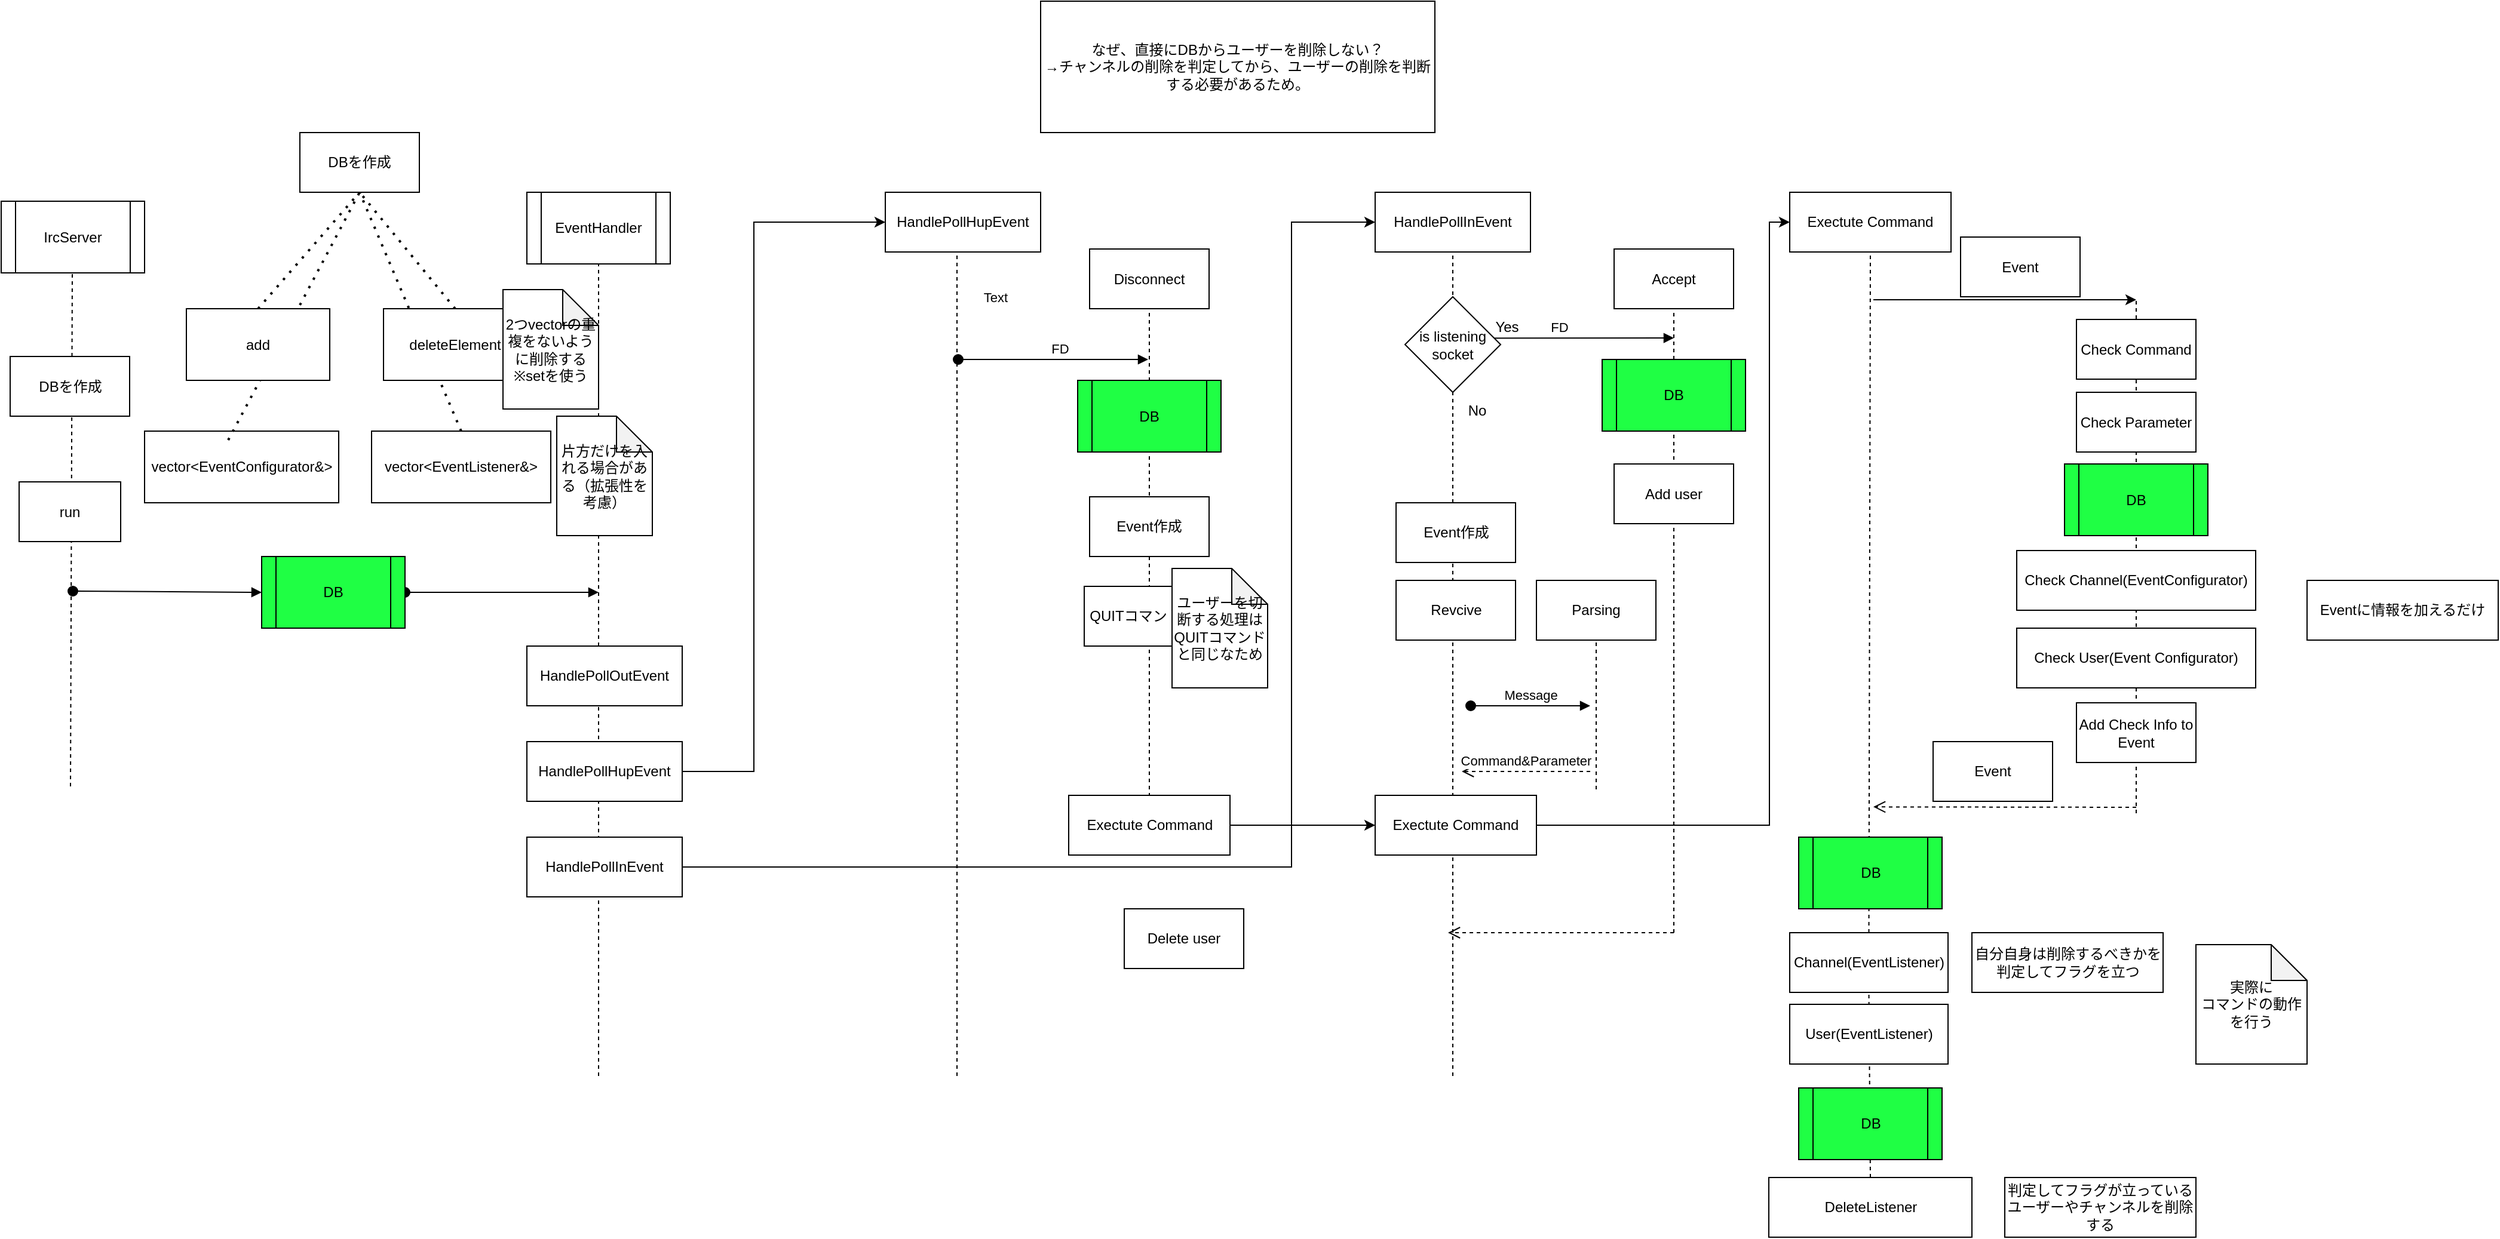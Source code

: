 <mxfile version="24.7.17">
  <diagram name="Page-1" id="13e1069c-82ec-6db2-03f1-153e76fe0fe0">
    <mxGraphModel dx="2459" dy="2422" grid="1" gridSize="10" guides="1" tooltips="1" connect="1" arrows="1" fold="1" page="1" pageScale="1" pageWidth="1100" pageHeight="850" background="none" math="0" shadow="0">
      <root>
        <mxCell id="0" />
        <mxCell id="1" parent="0" />
        <mxCell id="Utzet_RcOg0IqEUwT1VO-1" value="EventHandler" style="shape=process;whiteSpace=wrap;html=1;backgroundOutline=1;" parent="1" vertex="1">
          <mxGeometry x="240" y="-740" width="120" height="60" as="geometry" />
        </mxCell>
        <mxCell id="Utzet_RcOg0IqEUwT1VO-2" value="" style="endArrow=none;dashed=1;html=1;rounded=0;entryX=0.5;entryY=1;entryDx=0;entryDy=0;" parent="1" target="Utzet_RcOg0IqEUwT1VO-1" edge="1">
          <mxGeometry width="50" height="50" relative="1" as="geometry">
            <mxPoint x="300" as="sourcePoint" />
            <mxPoint x="165" y="-400" as="targetPoint" />
          </mxGeometry>
        </mxCell>
        <mxCell id="Utzet_RcOg0IqEUwT1VO-4" value="IrcServer" style="shape=process;whiteSpace=wrap;html=1;backgroundOutline=1;" parent="1" vertex="1">
          <mxGeometry x="-200" y="-732.5" width="120" height="60" as="geometry" />
        </mxCell>
        <mxCell id="Utzet_RcOg0IqEUwT1VO-5" value="" style="endArrow=none;dashed=1;html=1;rounded=0;entryX=0.5;entryY=1;entryDx=0;entryDy=0;" parent="1" edge="1">
          <mxGeometry width="50" height="50" relative="1" as="geometry">
            <mxPoint x="-142" y="-242.5" as="sourcePoint" />
            <mxPoint x="-140.5" y="-672.5" as="targetPoint" />
          </mxGeometry>
        </mxCell>
        <mxCell id="Utzet_RcOg0IqEUwT1VO-6" value="DBを作成" style="rounded=0;whiteSpace=wrap;html=1;fontStyle=0" parent="1" vertex="1">
          <mxGeometry x="-192.5" y="-602.5" width="100" height="50" as="geometry" />
        </mxCell>
        <mxCell id="Utzet_RcOg0IqEUwT1VO-9" value="run" style="rounded=0;whiteSpace=wrap;html=1;" parent="1" vertex="1">
          <mxGeometry x="-185" y="-497.5" width="85" height="50" as="geometry" />
        </mxCell>
        <mxCell id="Utzet_RcOg0IqEUwT1VO-20" style="edgeStyle=orthogonalEdgeStyle;rounded=0;orthogonalLoop=1;jettySize=auto;html=1;exitX=1;exitY=0.5;exitDx=0;exitDy=0;entryX=0;entryY=0.5;entryDx=0;entryDy=0;" parent="1" source="Utzet_RcOg0IqEUwT1VO-15" target="Utzet_RcOg0IqEUwT1VO-19" edge="1">
          <mxGeometry relative="1" as="geometry">
            <Array as="points">
              <mxPoint x="880" y="-175" />
              <mxPoint x="880" y="-715" />
            </Array>
          </mxGeometry>
        </mxCell>
        <mxCell id="Utzet_RcOg0IqEUwT1VO-15" value="HandlePollInEvent" style="rounded=0;whiteSpace=wrap;html=1;" parent="1" vertex="1">
          <mxGeometry x="240" y="-200" width="130" height="50" as="geometry" />
        </mxCell>
        <mxCell id="Utzet_RcOg0IqEUwT1VO-16" value="HandlePollOutEvent" style="rounded=0;whiteSpace=wrap;html=1;" parent="1" vertex="1">
          <mxGeometry x="240" y="-360" width="130" height="50" as="geometry" />
        </mxCell>
        <mxCell id="207uhRGWZe7wrmqpFzqo-30" style="edgeStyle=orthogonalEdgeStyle;rounded=0;orthogonalLoop=1;jettySize=auto;html=1;entryX=0;entryY=0.5;entryDx=0;entryDy=0;" parent="1" source="Utzet_RcOg0IqEUwT1VO-17" target="CLaO6KBTluZB6lomquzr-1" edge="1">
          <mxGeometry relative="1" as="geometry">
            <Array as="points">
              <mxPoint x="430" y="-255" />
              <mxPoint x="430" y="-715" />
            </Array>
            <mxPoint x="640" y="-720" as="targetPoint" />
          </mxGeometry>
        </mxCell>
        <mxCell id="Utzet_RcOg0IqEUwT1VO-17" value="HandlePollHupEvent" style="rounded=0;whiteSpace=wrap;html=1;" parent="1" vertex="1">
          <mxGeometry x="240" y="-280" width="130" height="50" as="geometry" />
        </mxCell>
        <mxCell id="Utzet_RcOg0IqEUwT1VO-19" value="HandlePollInEvent" style="rounded=0;whiteSpace=wrap;html=1;" parent="1" vertex="1">
          <mxGeometry x="950" y="-740" width="130" height="50" as="geometry" />
        </mxCell>
        <mxCell id="Utzet_RcOg0IqEUwT1VO-21" value="" style="endArrow=none;dashed=1;html=1;rounded=0;entryX=0.5;entryY=1;entryDx=0;entryDy=0;" parent="1" target="Utzet_RcOg0IqEUwT1VO-19" edge="1">
          <mxGeometry width="50" height="50" relative="1" as="geometry">
            <mxPoint x="1015" as="sourcePoint" />
            <mxPoint x="1030" y="-450" as="targetPoint" />
          </mxGeometry>
        </mxCell>
        <mxCell id="Utzet_RcOg0IqEUwT1VO-3" value="Event作成" style="rounded=0;whiteSpace=wrap;html=1;" parent="1" vertex="1">
          <mxGeometry x="967.5" y="-480" width="100" height="50" as="geometry" />
        </mxCell>
        <mxCell id="Utzet_RcOg0IqEUwT1VO-22" value="Accept" style="rounded=0;whiteSpace=wrap;html=1;" parent="1" vertex="1">
          <mxGeometry x="1150" y="-692.5" width="100" height="50" as="geometry" />
        </mxCell>
        <mxCell id="Utzet_RcOg0IqEUwT1VO-23" value="Revcive" style="rounded=0;whiteSpace=wrap;html=1;" parent="1" vertex="1">
          <mxGeometry x="967.5" y="-415" width="100" height="50" as="geometry" />
        </mxCell>
        <mxCell id="Utzet_RcOg0IqEUwT1VO-27" value="" style="endArrow=none;dashed=1;html=1;rounded=0;entryX=0.5;entryY=1;entryDx=0;entryDy=0;" parent="1" target="Utzet_RcOg0IqEUwT1VO-24" edge="1">
          <mxGeometry width="50" height="50" relative="1" as="geometry">
            <mxPoint x="1135" y="-240" as="sourcePoint" />
            <mxPoint x="972.5" y="-345" as="targetPoint" />
          </mxGeometry>
        </mxCell>
        <mxCell id="Utzet_RcOg0IqEUwT1VO-29" value="Message" style="html=1;verticalAlign=bottom;startArrow=oval;startFill=1;endArrow=block;startSize=8;curved=0;rounded=0;" parent="1" edge="1">
          <mxGeometry width="60" relative="1" as="geometry">
            <mxPoint x="1030" y="-310" as="sourcePoint" />
            <mxPoint x="1130" y="-310" as="targetPoint" />
          </mxGeometry>
        </mxCell>
        <mxCell id="Utzet_RcOg0IqEUwT1VO-30" value="Command&amp;amp;Parameter" style="html=1;verticalAlign=bottom;endArrow=open;dashed=1;endSize=8;curved=0;rounded=0;" parent="1" edge="1">
          <mxGeometry relative="1" as="geometry">
            <mxPoint x="1130" y="-255" as="sourcePoint" />
            <mxPoint x="1022.5" y="-255" as="targetPoint" />
          </mxGeometry>
        </mxCell>
        <mxCell id="Utzet_RcOg0IqEUwT1VO-35" style="edgeStyle=orthogonalEdgeStyle;rounded=0;orthogonalLoop=1;jettySize=auto;html=1;entryX=0;entryY=0.5;entryDx=0;entryDy=0;exitX=1;exitY=0.5;exitDx=0;exitDy=0;" parent="1" source="Utzet_RcOg0IqEUwT1VO-33" target="Utzet_RcOg0IqEUwT1VO-34" edge="1">
          <mxGeometry relative="1" as="geometry">
            <Array as="points">
              <mxPoint x="1280" y="-210" />
              <mxPoint x="1280" y="-715" />
            </Array>
          </mxGeometry>
        </mxCell>
        <mxCell id="Utzet_RcOg0IqEUwT1VO-33" value="Exectute Command" style="rounded=0;whiteSpace=wrap;html=1;" parent="1" vertex="1">
          <mxGeometry x="950" y="-235" width="135" height="50" as="geometry" />
        </mxCell>
        <mxCell id="Utzet_RcOg0IqEUwT1VO-34" value="Exectute Command" style="rounded=0;whiteSpace=wrap;html=1;" parent="1" vertex="1">
          <mxGeometry x="1297" y="-740" width="135" height="50" as="geometry" />
        </mxCell>
        <mxCell id="Utzet_RcOg0IqEUwT1VO-36" value="" style="endArrow=none;dashed=1;html=1;rounded=0;entryX=0.5;entryY=1;entryDx=0;entryDy=0;exitX=0.5;exitY=0;exitDx=0;exitDy=0;" parent="1" source="207uhRGWZe7wrmqpFzqo-31" target="Utzet_RcOg0IqEUwT1VO-34" edge="1">
          <mxGeometry width="50" height="50" relative="1" as="geometry">
            <mxPoint x="1365" y="-40" as="sourcePoint" />
            <mxPoint x="1377" y="-680" as="targetPoint" />
          </mxGeometry>
        </mxCell>
        <mxCell id="Utzet_RcOg0IqEUwT1VO-38" value="DeleteListener" style="rounded=0;whiteSpace=wrap;html=1;" parent="1" vertex="1">
          <mxGeometry x="1279.5" y="85" width="170" height="50" as="geometry" />
        </mxCell>
        <mxCell id="Utzet_RcOg0IqEUwT1VO-40" value="" style="endArrow=none;dashed=1;html=1;rounded=0;entryX=0.5;entryY=1;entryDx=0;entryDy=0;" parent="1" edge="1" target="Utzet_RcOg0IqEUwT1VO-22">
          <mxGeometry width="50" height="50" relative="1" as="geometry">
            <mxPoint x="1200" y="-120" as="sourcePoint" />
            <mxPoint x="1179.58" y="-600" as="targetPoint" />
          </mxGeometry>
        </mxCell>
        <mxCell id="Utzet_RcOg0IqEUwT1VO-41" value="FD" style="html=1;verticalAlign=bottom;startArrow=oval;startFill=1;endArrow=block;startSize=8;curved=0;rounded=0;" parent="1" edge="1">
          <mxGeometry x="-0.065" width="60" relative="1" as="geometry">
            <mxPoint x="1021" y="-617.79" as="sourcePoint" />
            <mxPoint x="1200" y="-618" as="targetPoint" />
            <mxPoint as="offset" />
          </mxGeometry>
        </mxCell>
        <mxCell id="Utzet_RcOg0IqEUwT1VO-42" value="" style="html=1;verticalAlign=bottom;endArrow=open;dashed=1;endSize=8;curved=0;rounded=0;" parent="1" edge="1">
          <mxGeometry relative="1" as="geometry">
            <mxPoint x="1200" y="-120" as="sourcePoint" />
            <mxPoint x="1011" y="-120" as="targetPoint" />
          </mxGeometry>
        </mxCell>
        <mxCell id="Utzet_RcOg0IqEUwT1VO-43" value="Add user" style="rounded=0;whiteSpace=wrap;html=1;" parent="1" vertex="1">
          <mxGeometry x="1150" y="-512.5" width="100" height="50" as="geometry" />
        </mxCell>
        <mxCell id="Utzet_RcOg0IqEUwT1VO-45" value="" style="html=1;verticalAlign=bottom;startArrow=oval;startFill=1;endArrow=block;startSize=8;curved=0;rounded=0;exitX=1;exitY=0.5;exitDx=0;exitDy=0;" parent="1" edge="1" source="207uhRGWZe7wrmqpFzqo-15">
          <mxGeometry width="60" relative="1" as="geometry">
            <mxPoint x="180" y="-405" as="sourcePoint" />
            <mxPoint x="300" y="-405" as="targetPoint" />
          </mxGeometry>
        </mxCell>
        <mxCell id="Utzet_RcOg0IqEUwT1VO-50" value="" style="endArrow=none;dashed=1;html=1;rounded=0;" parent="1" edge="1">
          <mxGeometry width="50" height="50" relative="1" as="geometry">
            <mxPoint x="1587" y="-220" as="sourcePoint" />
            <mxPoint x="1587" y="-650" as="targetPoint" />
          </mxGeometry>
        </mxCell>
        <mxCell id="Utzet_RcOg0IqEUwT1VO-51" value="Check Command" style="rounded=0;whiteSpace=wrap;html=1;" parent="1" vertex="1">
          <mxGeometry x="1537" y="-633.5" width="100" height="50" as="geometry" />
        </mxCell>
        <mxCell id="Utzet_RcOg0IqEUwT1VO-52" value="Check Parameter" style="rounded=0;whiteSpace=wrap;html=1;" parent="1" vertex="1">
          <mxGeometry x="1537" y="-572.5" width="100" height="50" as="geometry" />
        </mxCell>
        <mxCell id="Utzet_RcOg0IqEUwT1VO-53" value="Add Check Info to Event" style="rounded=0;whiteSpace=wrap;html=1;" parent="1" vertex="1">
          <mxGeometry x="1537" y="-312.5" width="100" height="50" as="geometry" />
        </mxCell>
        <mxCell id="Utzet_RcOg0IqEUwT1VO-54" value="Check Channel(EventConfigurator)" style="rounded=0;whiteSpace=wrap;html=1;" parent="1" vertex="1">
          <mxGeometry x="1487" y="-440" width="200" height="50" as="geometry" />
        </mxCell>
        <mxCell id="Utzet_RcOg0IqEUwT1VO-56" value="" style="html=1;verticalAlign=bottom;endArrow=open;dashed=1;endSize=8;curved=0;rounded=0;" parent="1" edge="1">
          <mxGeometry relative="1" as="geometry">
            <mxPoint x="1587" y="-225" as="sourcePoint" />
            <mxPoint x="1367" y="-225.33" as="targetPoint" />
          </mxGeometry>
        </mxCell>
        <mxCell id="Utzet_RcOg0IqEUwT1VO-57" value="Event" style="rounded=0;whiteSpace=wrap;html=1;" parent="1" vertex="1">
          <mxGeometry x="1417" y="-280" width="100" height="50" as="geometry" />
        </mxCell>
        <mxCell id="207uhRGWZe7wrmqpFzqo-10" value="Check User(Event Configurator)" style="rounded=0;whiteSpace=wrap;html=1;" parent="1" vertex="1">
          <mxGeometry x="1487" y="-375" width="200" height="50" as="geometry" />
        </mxCell>
        <mxCell id="207uhRGWZe7wrmqpFzqo-11" value="" style="endArrow=classic;html=1;rounded=0;" parent="1" edge="1">
          <mxGeometry width="50" height="50" relative="1" as="geometry">
            <mxPoint x="1367" y="-650" as="sourcePoint" />
            <mxPoint x="1587" y="-650" as="targetPoint" />
          </mxGeometry>
        </mxCell>
        <mxCell id="207uhRGWZe7wrmqpFzqo-12" value="Event" style="rounded=0;whiteSpace=wrap;html=1;" parent="1" vertex="1">
          <mxGeometry x="1440" y="-702.5" width="100" height="50" as="geometry" />
        </mxCell>
        <mxCell id="207uhRGWZe7wrmqpFzqo-13" value="" style="html=1;verticalAlign=bottom;startArrow=oval;startFill=1;endArrow=block;startSize=8;curved=0;rounded=0;entryX=0;entryY=0.5;entryDx=0;entryDy=0;" parent="1" target="207uhRGWZe7wrmqpFzqo-15" edge="1">
          <mxGeometry width="60" relative="1" as="geometry">
            <mxPoint x="-140" y="-406" as="sourcePoint" />
            <mxPoint x="40" y="-405" as="targetPoint" />
          </mxGeometry>
        </mxCell>
        <mxCell id="207uhRGWZe7wrmqpFzqo-15" value="DB" style="shape=process;whiteSpace=wrap;html=1;backgroundOutline=1;fillColor=#1FFF44;" parent="1" vertex="1">
          <mxGeometry x="18" y="-435" width="120" height="60" as="geometry" />
        </mxCell>
        <mxCell id="207uhRGWZe7wrmqpFzqo-17" value="DBを作成" style="rounded=0;whiteSpace=wrap;html=1;fontStyle=0" parent="1" vertex="1">
          <mxGeometry x="50" y="-790" width="100" height="50" as="geometry" />
        </mxCell>
        <mxCell id="207uhRGWZe7wrmqpFzqo-20" value="" style="endArrow=none;dashed=1;html=1;dashPattern=1 3;strokeWidth=2;rounded=0;entryX=0.5;entryY=1;entryDx=0;entryDy=0;exitX=0.5;exitY=0;exitDx=0;exitDy=0;" parent="1" source="207uhRGWZe7wrmqpFzqo-18" target="207uhRGWZe7wrmqpFzqo-17" edge="1">
          <mxGeometry width="50" height="50" relative="1" as="geometry">
            <mxPoint x="170" y="-660" as="sourcePoint" />
            <mxPoint x="220" y="-710" as="targetPoint" />
          </mxGeometry>
        </mxCell>
        <mxCell id="207uhRGWZe7wrmqpFzqo-21" value="" style="endArrow=none;dashed=1;html=1;dashPattern=1 3;strokeWidth=2;rounded=0;entryX=0.5;entryY=1;entryDx=0;entryDy=0;exitX=0.5;exitY=0;exitDx=0;exitDy=0;" parent="1" source="207uhRGWZe7wrmqpFzqo-19" target="207uhRGWZe7wrmqpFzqo-17" edge="1">
          <mxGeometry width="50" height="50" relative="1" as="geometry">
            <mxPoint x="30" y="-670" as="sourcePoint" />
            <mxPoint x="80" y="-720" as="targetPoint" />
          </mxGeometry>
        </mxCell>
        <mxCell id="207uhRGWZe7wrmqpFzqo-22" value="vector&amp;lt;EventConfigurator&amp;amp;&amp;gt;" style="rounded=0;whiteSpace=wrap;html=1;" parent="1" vertex="1">
          <mxGeometry x="-80" y="-540" width="162.5" height="60" as="geometry" />
        </mxCell>
        <mxCell id="207uhRGWZe7wrmqpFzqo-23" value="vector&amp;lt;EventListener&amp;amp;&amp;gt;" style="rounded=0;whiteSpace=wrap;html=1;" parent="1" vertex="1">
          <mxGeometry x="110" y="-540" width="150" height="60" as="geometry" />
        </mxCell>
        <mxCell id="207uhRGWZe7wrmqpFzqo-24" value="" style="endArrow=none;dashed=1;html=1;dashPattern=1 3;strokeWidth=2;rounded=0;exitX=0.5;exitY=0;exitDx=0;exitDy=0;" parent="1" edge="1">
          <mxGeometry width="50" height="50" relative="1" as="geometry">
            <mxPoint x="-10" y="-532.5" as="sourcePoint" />
            <mxPoint x="100" y="-740" as="targetPoint" />
            <Array as="points">
              <mxPoint x="10" y="-570" />
            </Array>
          </mxGeometry>
        </mxCell>
        <mxCell id="207uhRGWZe7wrmqpFzqo-25" value="" style="endArrow=none;dashed=1;html=1;dashPattern=1 3;strokeWidth=2;rounded=0;exitX=0.5;exitY=0;exitDx=0;exitDy=0;entryX=0.5;entryY=1;entryDx=0;entryDy=0;" parent="1" source="207uhRGWZe7wrmqpFzqo-23" target="207uhRGWZe7wrmqpFzqo-17" edge="1">
          <mxGeometry width="50" height="50" relative="1" as="geometry">
            <mxPoint x="100" y="-610" as="sourcePoint" />
            <mxPoint x="150" y="-660" as="targetPoint" />
          </mxGeometry>
        </mxCell>
        <mxCell id="207uhRGWZe7wrmqpFzqo-18" value="deleteElement" style="rounded=0;whiteSpace=wrap;html=1;" parent="1" vertex="1">
          <mxGeometry x="120" y="-642.5" width="120" height="60" as="geometry" />
        </mxCell>
        <mxCell id="207uhRGWZe7wrmqpFzqo-19" value="add" style="rounded=0;whiteSpace=wrap;html=1;" parent="1" vertex="1">
          <mxGeometry x="-45" y="-642.5" width="120" height="60" as="geometry" />
        </mxCell>
        <mxCell id="207uhRGWZe7wrmqpFzqo-26" value="DB" style="shape=process;whiteSpace=wrap;html=1;backgroundOutline=1;fillColor=#1FFF44;" parent="1" vertex="1">
          <mxGeometry x="1140" y="-600" width="120" height="60" as="geometry" />
        </mxCell>
        <mxCell id="207uhRGWZe7wrmqpFzqo-28" value="DB" style="shape=process;whiteSpace=wrap;html=1;backgroundOutline=1;fillColor=#1FFF44;" parent="1" vertex="1">
          <mxGeometry x="1527" y="-512.5" width="120" height="60" as="geometry" />
        </mxCell>
        <mxCell id="207uhRGWZe7wrmqpFzqo-29" value="DB" style="shape=process;whiteSpace=wrap;html=1;backgroundOutline=1;fillColor=#1FFF44;" parent="1" vertex="1">
          <mxGeometry x="1304.5" y="-200" width="120" height="60" as="geometry" />
        </mxCell>
        <mxCell id="207uhRGWZe7wrmqpFzqo-32" value="" style="endArrow=none;dashed=1;html=1;rounded=0;entryX=0.5;entryY=1;entryDx=0;entryDy=0;exitX=0.5;exitY=0;exitDx=0;exitDy=0;" parent="1" source="Utzet_RcOg0IqEUwT1VO-38" target="207uhRGWZe7wrmqpFzqo-31" edge="1">
          <mxGeometry width="50" height="50" relative="1" as="geometry">
            <mxPoint x="1365" y="85" as="sourcePoint" />
            <mxPoint x="1365" y="-690" as="targetPoint" />
          </mxGeometry>
        </mxCell>
        <mxCell id="207uhRGWZe7wrmqpFzqo-31" value="Channel(EventListener)" style="rounded=0;whiteSpace=wrap;html=1;" parent="1" vertex="1">
          <mxGeometry x="1297" y="-120" width="132.5" height="50" as="geometry" />
        </mxCell>
        <mxCell id="Utzet_RcOg0IqEUwT1VO-48" value="User(EventListener)" style="rounded=0;whiteSpace=wrap;html=1;" parent="1" vertex="1">
          <mxGeometry x="1297" y="-60" width="132.5" height="50" as="geometry" />
        </mxCell>
        <mxCell id="207uhRGWZe7wrmqpFzqo-16" value="DB" style="shape=process;whiteSpace=wrap;html=1;backgroundOutline=1;fillColor=#1FFF44;" parent="1" vertex="1">
          <mxGeometry x="1304.5" y="10" width="120" height="60" as="geometry" />
        </mxCell>
        <mxCell id="Utzet_RcOg0IqEUwT1VO-24" value="Parsing" style="rounded=0;whiteSpace=wrap;html=1;" parent="1" vertex="1">
          <mxGeometry x="1085" y="-415" width="100" height="50" as="geometry" />
        </mxCell>
        <mxCell id="CLaO6KBTluZB6lomquzr-1" value="HandlePollHupEvent" style="rounded=0;whiteSpace=wrap;html=1;" vertex="1" parent="1">
          <mxGeometry x="540" y="-740" width="130" height="50" as="geometry" />
        </mxCell>
        <mxCell id="CLaO6KBTluZB6lomquzr-2" value="" style="endArrow=none;dashed=1;html=1;rounded=0;entryX=0.5;entryY=1;entryDx=0;entryDy=0;" edge="1" parent="1">
          <mxGeometry width="50" height="50" relative="1" as="geometry">
            <mxPoint x="600.0" as="sourcePoint" />
            <mxPoint x="600.0" y="-690" as="targetPoint" />
          </mxGeometry>
        </mxCell>
        <mxCell id="CLaO6KBTluZB6lomquzr-4" value="Text" style="edgeLabel;html=1;align=center;verticalAlign=middle;resizable=0;points=[];" vertex="1" connectable="0" parent="CLaO6KBTluZB6lomquzr-2">
          <mxGeometry x="0.892" y="-1" relative="1" as="geometry">
            <mxPoint x="31" as="offset" />
          </mxGeometry>
        </mxCell>
        <mxCell id="CLaO6KBTluZB6lomquzr-3" value="FD" style="html=1;verticalAlign=bottom;startArrow=oval;startFill=1;endArrow=block;startSize=8;curved=0;rounded=0;" edge="1" parent="1">
          <mxGeometry x="0.067" width="60" relative="1" as="geometry">
            <mxPoint x="601" y="-600" as="sourcePoint" />
            <mxPoint x="760" y="-600" as="targetPoint" />
            <mxPoint as="offset" />
          </mxGeometry>
        </mxCell>
        <mxCell id="CLaO6KBTluZB6lomquzr-5" value="Disconnect" style="rounded=0;whiteSpace=wrap;html=1;" vertex="1" parent="1">
          <mxGeometry x="711" y="-692.5" width="100" height="50" as="geometry" />
        </mxCell>
        <mxCell id="CLaO6KBTluZB6lomquzr-10" value="" style="endArrow=none;dashed=1;html=1;rounded=0;entryX=0.5;entryY=1;entryDx=0;entryDy=0;" edge="1" parent="1" target="CLaO6KBTluZB6lomquzr-5">
          <mxGeometry width="50" height="50" relative="1" as="geometry">
            <mxPoint x="761" y="-210" as="sourcePoint" />
            <mxPoint x="751" y="-611" as="targetPoint" />
          </mxGeometry>
        </mxCell>
        <mxCell id="CLaO6KBTluZB6lomquzr-11" value="DB" style="shape=process;whiteSpace=wrap;html=1;backgroundOutline=1;fillColor=#1FFF44;" vertex="1" parent="1">
          <mxGeometry x="701" y="-582.5" width="120" height="60" as="geometry" />
        </mxCell>
        <mxCell id="CLaO6KBTluZB6lomquzr-13" value="Delete user" style="rounded=0;whiteSpace=wrap;html=1;" vertex="1" parent="1">
          <mxGeometry x="740" y="-140" width="100" height="50" as="geometry" />
        </mxCell>
        <mxCell id="CLaO6KBTluZB6lomquzr-14" value="Exectute Command" style="rounded=0;whiteSpace=wrap;html=1;" vertex="1" parent="1">
          <mxGeometry x="693.5" y="-235" width="135" height="50" as="geometry" />
        </mxCell>
        <mxCell id="CLaO6KBTluZB6lomquzr-15" value="" style="endArrow=classic;html=1;rounded=0;exitX=1;exitY=0.5;exitDx=0;exitDy=0;entryX=0;entryY=0.5;entryDx=0;entryDy=0;" edge="1" parent="1" source="CLaO6KBTluZB6lomquzr-14" target="Utzet_RcOg0IqEUwT1VO-33">
          <mxGeometry width="50" height="50" relative="1" as="geometry">
            <mxPoint x="910" y="-350" as="sourcePoint" />
            <mxPoint x="960" y="-400" as="targetPoint" />
          </mxGeometry>
        </mxCell>
        <mxCell id="CLaO6KBTluZB6lomquzr-17" value="なぜ、直接にDBからユーザーを削除しない？&lt;div&gt;→チャンネルの削除を判定してから、ユーザーの削除を判断する必要があるため。&lt;/div&gt;" style="rounded=0;whiteSpace=wrap;html=1;" vertex="1" parent="1">
          <mxGeometry x="670" y="-900" width="330" height="110" as="geometry" />
        </mxCell>
        <mxCell id="CLaO6KBTluZB6lomquzr-18" value="Eventに情報を加えるだけ" style="rounded=0;whiteSpace=wrap;html=1;" vertex="1" parent="1">
          <mxGeometry x="1730" y="-415" width="160" height="50" as="geometry" />
        </mxCell>
        <mxCell id="CLaO6KBTluZB6lomquzr-19" value="is listening socket" style="rhombus;whiteSpace=wrap;html=1;" vertex="1" parent="1">
          <mxGeometry x="975" y="-652.5" width="80" height="80" as="geometry" />
        </mxCell>
        <mxCell id="CLaO6KBTluZB6lomquzr-20" value="自分自身は削除するべきかを判定してフラグを立つ" style="rounded=0;whiteSpace=wrap;html=1;" vertex="1" parent="1">
          <mxGeometry x="1449.5" y="-120" width="160" height="50" as="geometry" />
        </mxCell>
        <mxCell id="CLaO6KBTluZB6lomquzr-21" value="Event作成" style="rounded=0;whiteSpace=wrap;html=1;" vertex="1" parent="1">
          <mxGeometry x="711" y="-485" width="100" height="50" as="geometry" />
        </mxCell>
        <mxCell id="CLaO6KBTluZB6lomquzr-22" value="QUITコマンド設定" style="rounded=0;whiteSpace=wrap;html=1;" vertex="1" parent="1">
          <mxGeometry x="706.5" y="-410" width="109" height="50" as="geometry" />
        </mxCell>
        <mxCell id="CLaO6KBTluZB6lomquzr-24" value="&lt;div&gt;&lt;span style=&quot;background-color: initial;&quot;&gt;判定してフラグが立っているユーザーやチャンネルを削除する&lt;/span&gt;&lt;br&gt;&lt;/div&gt;" style="rounded=0;whiteSpace=wrap;html=1;" vertex="1" parent="1">
          <mxGeometry x="1477" y="85" width="160" height="50" as="geometry" />
        </mxCell>
        <mxCell id="CLaO6KBTluZB6lomquzr-25" value="2つvectorの重複をないように削除する&lt;br&gt;※setを使う" style="shape=note;whiteSpace=wrap;html=1;backgroundOutline=1;darkOpacity=0.05;" vertex="1" parent="1">
          <mxGeometry x="220" y="-658.5" width="80" height="100" as="geometry" />
        </mxCell>
        <mxCell id="CLaO6KBTluZB6lomquzr-26" value="片方だけを入れる場合がある（拡張性を考慮）" style="shape=note;whiteSpace=wrap;html=1;backgroundOutline=1;darkOpacity=0.05;" vertex="1" parent="1">
          <mxGeometry x="265" y="-552.5" width="80" height="100" as="geometry" />
        </mxCell>
        <mxCell id="CLaO6KBTluZB6lomquzr-28" value="ユーザーを切断する処理はQUITコマンドと同じなため" style="shape=note;whiteSpace=wrap;html=1;backgroundOutline=1;darkOpacity=0.05;" vertex="1" parent="1">
          <mxGeometry x="780" y="-425" width="80" height="100" as="geometry" />
        </mxCell>
        <mxCell id="CLaO6KBTluZB6lomquzr-29" value="実際に&lt;div&gt;コマンドの動作を行う&lt;/div&gt;" style="shape=note;whiteSpace=wrap;html=1;backgroundOutline=1;darkOpacity=0.05;" vertex="1" parent="1">
          <mxGeometry x="1637" y="-110" width="93" height="100" as="geometry" />
        </mxCell>
        <mxCell id="CLaO6KBTluZB6lomquzr-30" value="Yes" style="text;html=1;align=center;verticalAlign=middle;resizable=0;points=[];autosize=1;strokeColor=none;fillColor=none;" vertex="1" parent="1">
          <mxGeometry x="1040" y="-642" width="40" height="30" as="geometry" />
        </mxCell>
        <mxCell id="CLaO6KBTluZB6lomquzr-31" value="No" style="text;html=1;align=center;verticalAlign=middle;resizable=0;points=[];autosize=1;strokeColor=none;fillColor=none;" vertex="1" parent="1">
          <mxGeometry x="1015" y="-572.5" width="40" height="30" as="geometry" />
        </mxCell>
      </root>
    </mxGraphModel>
  </diagram>
</mxfile>
